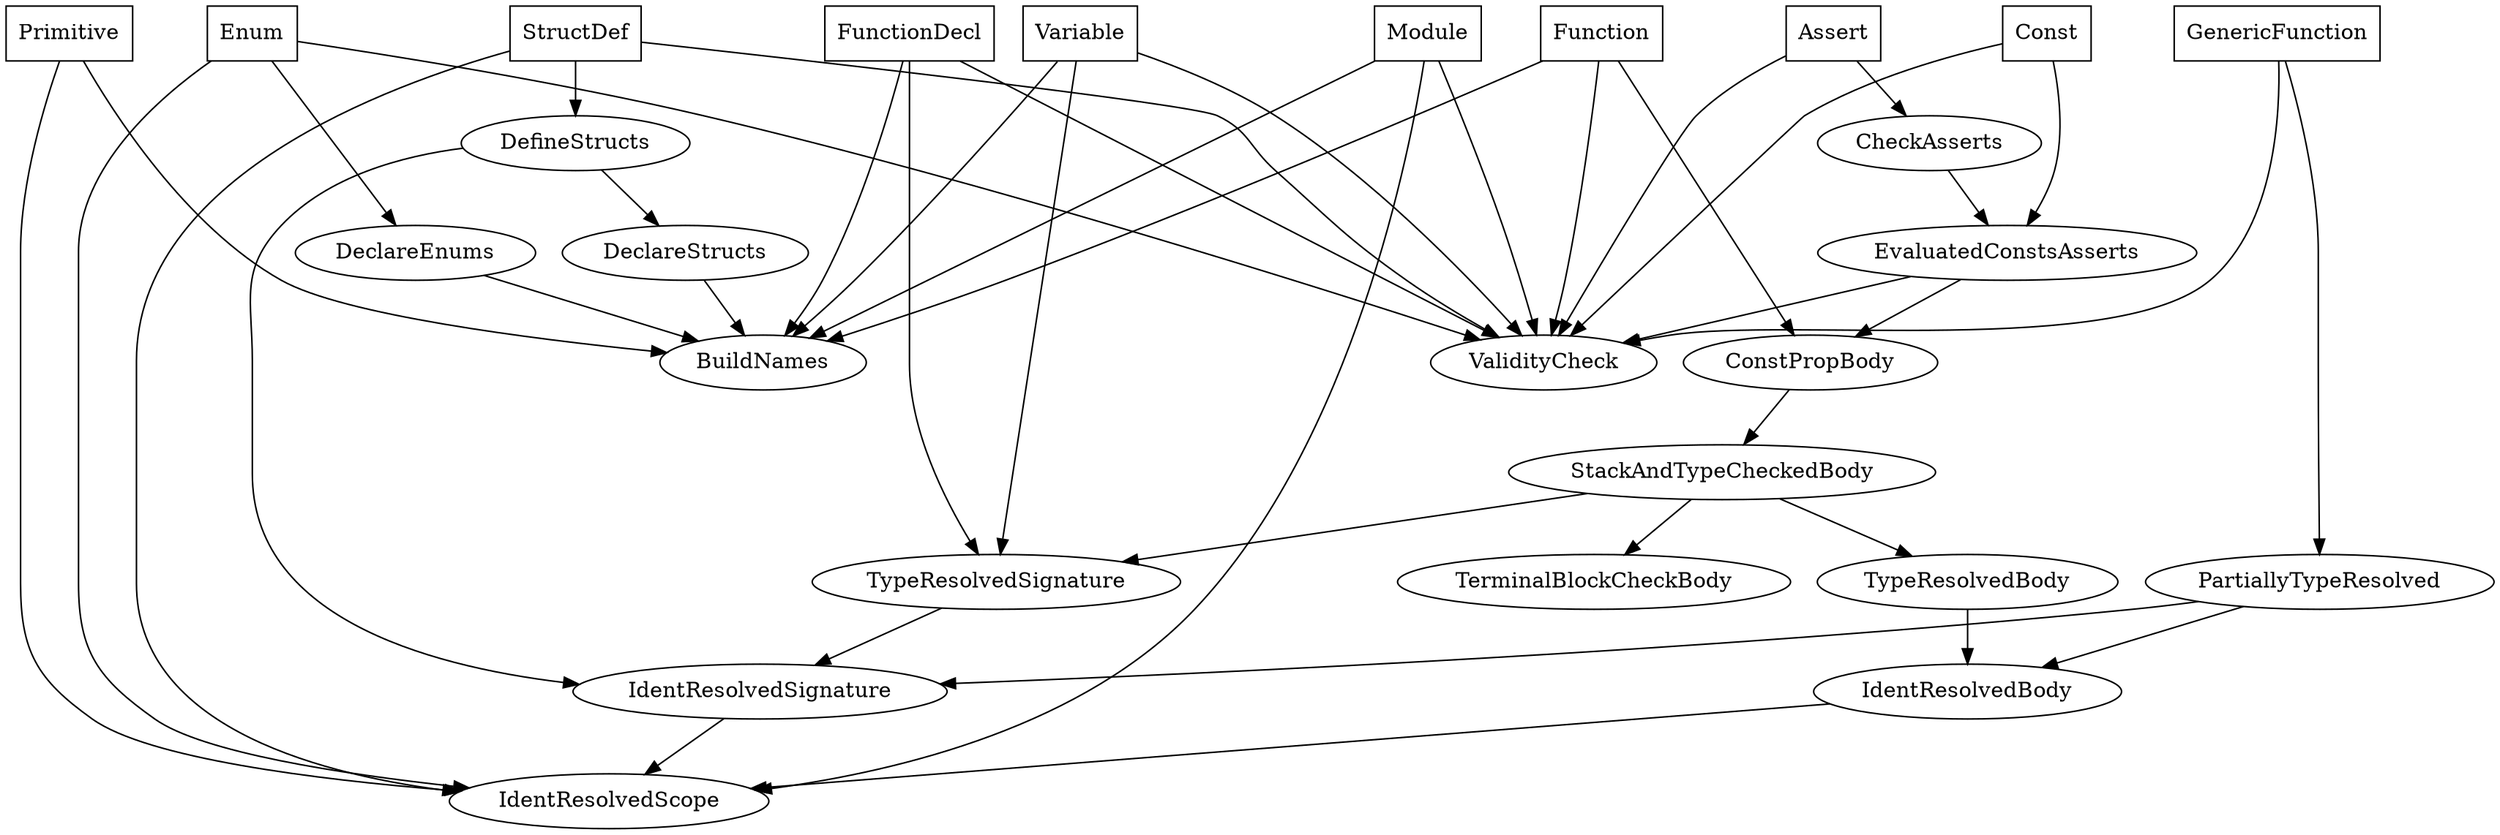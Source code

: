 strict digraph {
    subgraph passes {
        label = "Passes";

        BuildNames,
        CheckAsserts,
        ConstPropBody,
        DeclareEnums,

        DeclareStructs,
        DefineStructs,
        EvaluatedConstsAsserts,
        IdentResolvedBody,

        IdentResolvedScope,
        IdentResolvedSignature,
        PartiallyTypeResolved,
        StackAndTypeCheckedBody,

        TerminalBlockCheckBody,
        TypeResolvedBody,
        TypeResolvedSignature,
        ValidityCheck
    }

    subgraph items {
        rank = same;
        node [shape = "box"]
        label = "Items";

        Module;
        StructDef;
        Enum;
        Variable;
        FunctionDecl;
        GenericFunction;
        Assert;
        Const;
        Function;
        Primitive;
    }

    ConstPropBody -> StackAndTypeCheckedBody;
    CheckAsserts -> EvaluatedConstsAsserts;
    DeclareEnums -> BuildNames;
    DeclareStructs -> BuildNames;
    DefineStructs -> IdentResolvedSignature;
    DefineStructs -> DeclareStructs;
    EvaluatedConstsAsserts -> ValidityCheck;
    EvaluatedConstsAsserts -> ConstPropBody;
    IdentResolvedBody -> IdentResolvedScope;
    IdentResolvedSignature -> IdentResolvedScope;
    PartiallyTypeResolved -> IdentResolvedBody;
    PartiallyTypeResolved -> IdentResolvedSignature;
    StackAndTypeCheckedBody -> TypeResolvedSignature;
    StackAndTypeCheckedBody -> TypeResolvedBody;
    StackAndTypeCheckedBody -> TerminalBlockCheckBody;
    TypeResolvedBody -> IdentResolvedBody;
    TypeResolvedSignature -> IdentResolvedSignature;

    Module -> BuildNames;
    Module -> ValidityCheck;
    Module -> IdentResolvedScope;
    StructDef -> ValidityCheck;
    StructDef -> IdentResolvedScope;
    StructDef -> DefineStructs;
    Enum -> ValidityCheck;
    Enum -> IdentResolvedScope;
    Enum -> DeclareEnums;
    Variable -> BuildNames;
    Variable -> ValidityCheck;
    Variable -> TypeResolvedSignature;
    FunctionDecl -> BuildNames;
    FunctionDecl -> ValidityCheck;
    FunctionDecl -> TypeResolvedSignature;
    GenericFunction -> ValidityCheck;
    GenericFunction -> PartiallyTypeResolved;
    Assert -> ValidityCheck;
    Assert -> CheckAsserts;
    Const -> ValidityCheck;
    Const -> EvaluatedConstsAsserts;
    Function -> BuildNames;
    Function -> ValidityCheck;
    Function -> ConstPropBody;
    Primitive -> BuildNames;
    Primitive -> IdentResolvedScope;
}